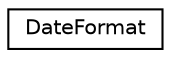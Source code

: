 digraph G
{
  edge [fontname="Helvetica",fontsize="10",labelfontname="Helvetica",labelfontsize="10"];
  node [fontname="Helvetica",fontsize="10",shape=record];
  rankdir=LR;
  Node1 [label="DateFormat",height=0.2,width=0.4,color="black", fillcolor="white", style="filled",URL="$d3/d56/class_date_format.html",tooltip="This header file defines Date Format."];
}
